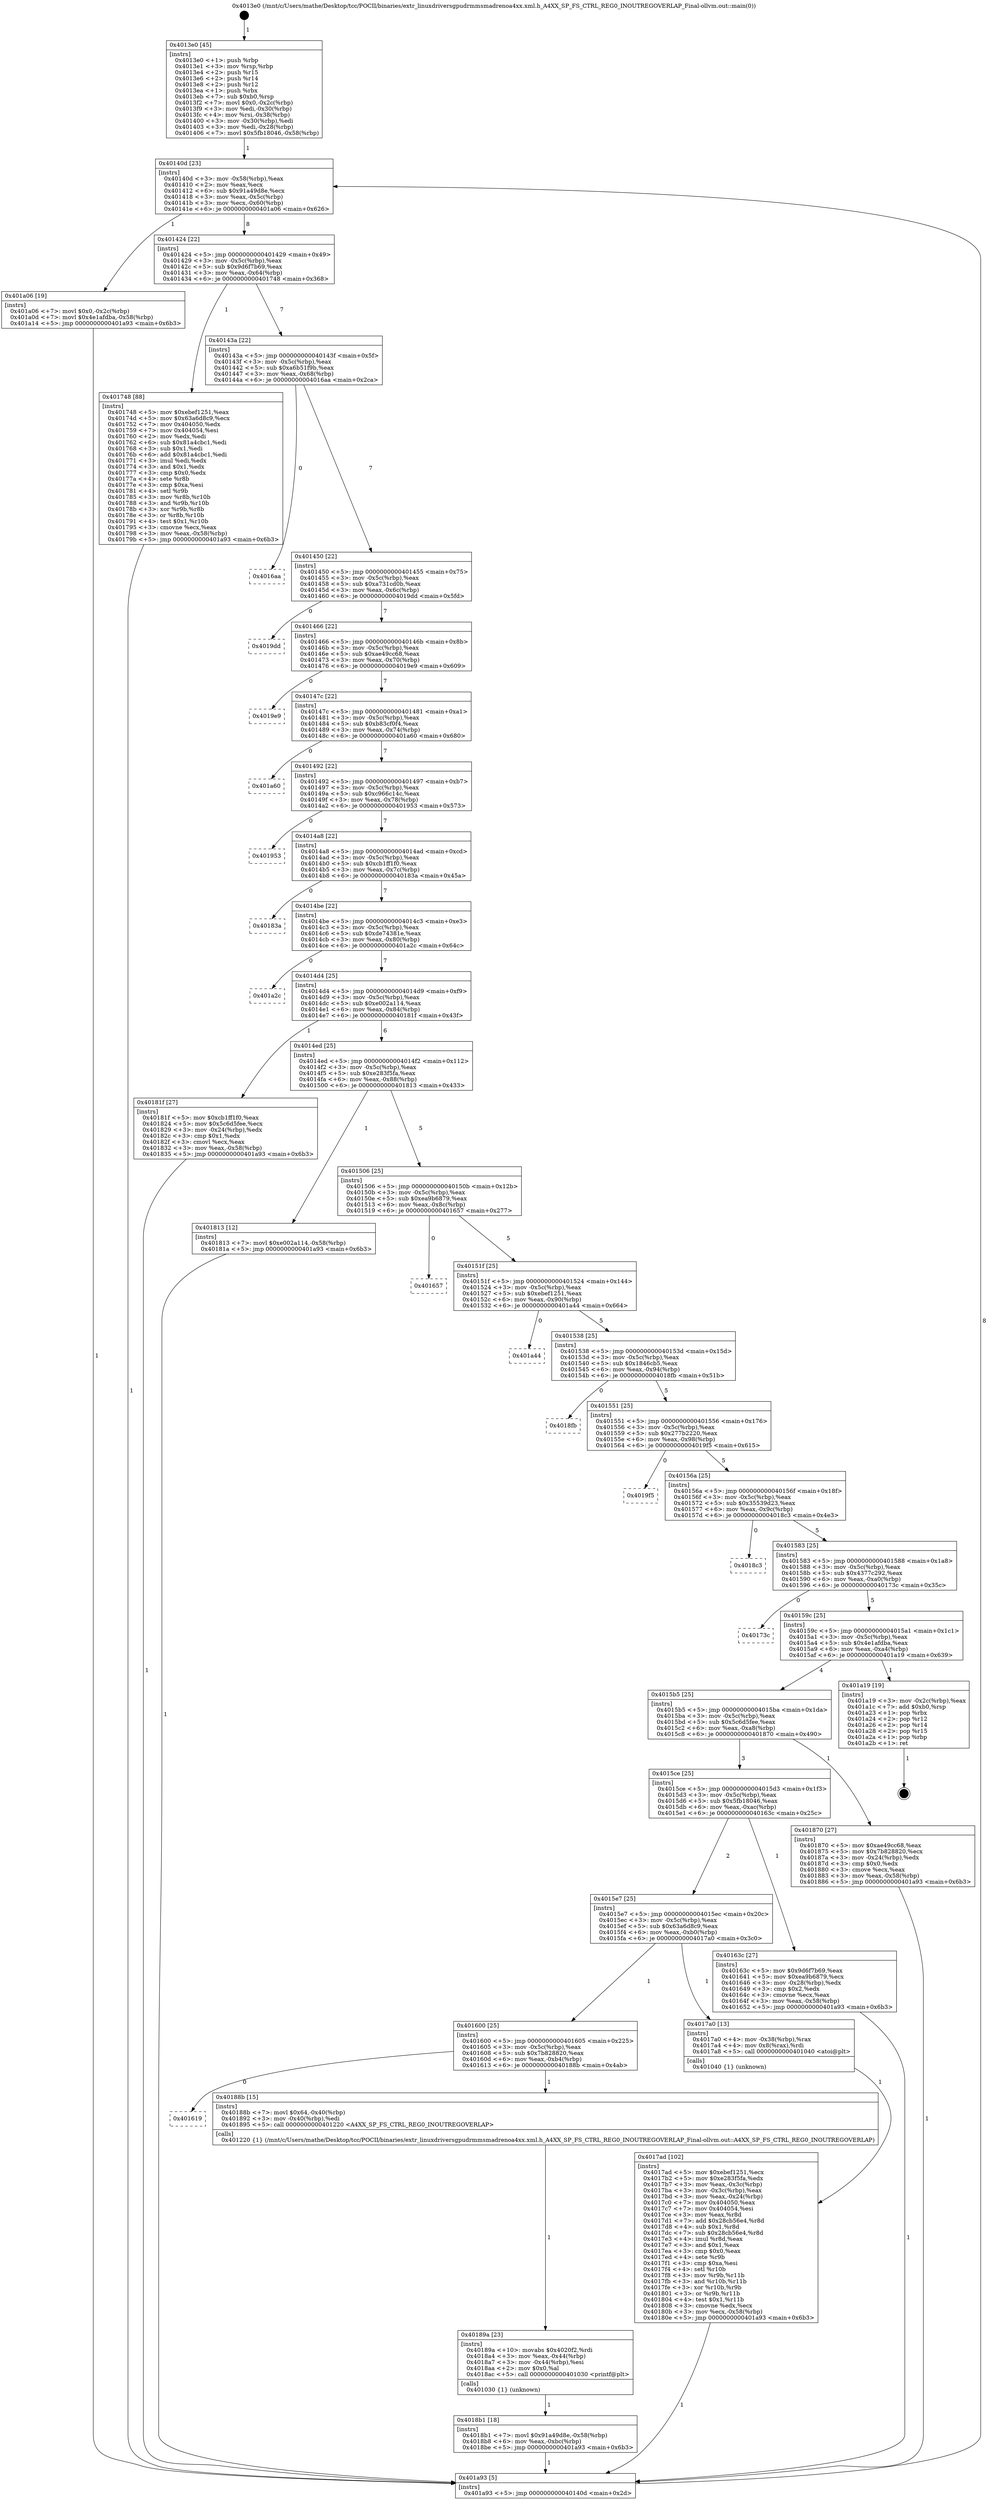 digraph "0x4013e0" {
  label = "0x4013e0 (/mnt/c/Users/mathe/Desktop/tcc/POCII/binaries/extr_linuxdriversgpudrmmsmadrenoa4xx.xml.h_A4XX_SP_FS_CTRL_REG0_INOUTREGOVERLAP_Final-ollvm.out::main(0))"
  labelloc = "t"
  node[shape=record]

  Entry [label="",width=0.3,height=0.3,shape=circle,fillcolor=black,style=filled]
  "0x40140d" [label="{
     0x40140d [23]\l
     | [instrs]\l
     &nbsp;&nbsp;0x40140d \<+3\>: mov -0x58(%rbp),%eax\l
     &nbsp;&nbsp;0x401410 \<+2\>: mov %eax,%ecx\l
     &nbsp;&nbsp;0x401412 \<+6\>: sub $0x91a49d8e,%ecx\l
     &nbsp;&nbsp;0x401418 \<+3\>: mov %eax,-0x5c(%rbp)\l
     &nbsp;&nbsp;0x40141b \<+3\>: mov %ecx,-0x60(%rbp)\l
     &nbsp;&nbsp;0x40141e \<+6\>: je 0000000000401a06 \<main+0x626\>\l
  }"]
  "0x401a06" [label="{
     0x401a06 [19]\l
     | [instrs]\l
     &nbsp;&nbsp;0x401a06 \<+7\>: movl $0x0,-0x2c(%rbp)\l
     &nbsp;&nbsp;0x401a0d \<+7\>: movl $0x4e1afdba,-0x58(%rbp)\l
     &nbsp;&nbsp;0x401a14 \<+5\>: jmp 0000000000401a93 \<main+0x6b3\>\l
  }"]
  "0x401424" [label="{
     0x401424 [22]\l
     | [instrs]\l
     &nbsp;&nbsp;0x401424 \<+5\>: jmp 0000000000401429 \<main+0x49\>\l
     &nbsp;&nbsp;0x401429 \<+3\>: mov -0x5c(%rbp),%eax\l
     &nbsp;&nbsp;0x40142c \<+5\>: sub $0x9d6f7b69,%eax\l
     &nbsp;&nbsp;0x401431 \<+3\>: mov %eax,-0x64(%rbp)\l
     &nbsp;&nbsp;0x401434 \<+6\>: je 0000000000401748 \<main+0x368\>\l
  }"]
  Exit [label="",width=0.3,height=0.3,shape=circle,fillcolor=black,style=filled,peripheries=2]
  "0x401748" [label="{
     0x401748 [88]\l
     | [instrs]\l
     &nbsp;&nbsp;0x401748 \<+5\>: mov $0xebef1251,%eax\l
     &nbsp;&nbsp;0x40174d \<+5\>: mov $0x63a6d8c9,%ecx\l
     &nbsp;&nbsp;0x401752 \<+7\>: mov 0x404050,%edx\l
     &nbsp;&nbsp;0x401759 \<+7\>: mov 0x404054,%esi\l
     &nbsp;&nbsp;0x401760 \<+2\>: mov %edx,%edi\l
     &nbsp;&nbsp;0x401762 \<+6\>: sub $0x81a4cbc1,%edi\l
     &nbsp;&nbsp;0x401768 \<+3\>: sub $0x1,%edi\l
     &nbsp;&nbsp;0x40176b \<+6\>: add $0x81a4cbc1,%edi\l
     &nbsp;&nbsp;0x401771 \<+3\>: imul %edi,%edx\l
     &nbsp;&nbsp;0x401774 \<+3\>: and $0x1,%edx\l
     &nbsp;&nbsp;0x401777 \<+3\>: cmp $0x0,%edx\l
     &nbsp;&nbsp;0x40177a \<+4\>: sete %r8b\l
     &nbsp;&nbsp;0x40177e \<+3\>: cmp $0xa,%esi\l
     &nbsp;&nbsp;0x401781 \<+4\>: setl %r9b\l
     &nbsp;&nbsp;0x401785 \<+3\>: mov %r8b,%r10b\l
     &nbsp;&nbsp;0x401788 \<+3\>: and %r9b,%r10b\l
     &nbsp;&nbsp;0x40178b \<+3\>: xor %r9b,%r8b\l
     &nbsp;&nbsp;0x40178e \<+3\>: or %r8b,%r10b\l
     &nbsp;&nbsp;0x401791 \<+4\>: test $0x1,%r10b\l
     &nbsp;&nbsp;0x401795 \<+3\>: cmovne %ecx,%eax\l
     &nbsp;&nbsp;0x401798 \<+3\>: mov %eax,-0x58(%rbp)\l
     &nbsp;&nbsp;0x40179b \<+5\>: jmp 0000000000401a93 \<main+0x6b3\>\l
  }"]
  "0x40143a" [label="{
     0x40143a [22]\l
     | [instrs]\l
     &nbsp;&nbsp;0x40143a \<+5\>: jmp 000000000040143f \<main+0x5f\>\l
     &nbsp;&nbsp;0x40143f \<+3\>: mov -0x5c(%rbp),%eax\l
     &nbsp;&nbsp;0x401442 \<+5\>: sub $0xa6b51f9b,%eax\l
     &nbsp;&nbsp;0x401447 \<+3\>: mov %eax,-0x68(%rbp)\l
     &nbsp;&nbsp;0x40144a \<+6\>: je 00000000004016aa \<main+0x2ca\>\l
  }"]
  "0x4018b1" [label="{
     0x4018b1 [18]\l
     | [instrs]\l
     &nbsp;&nbsp;0x4018b1 \<+7\>: movl $0x91a49d8e,-0x58(%rbp)\l
     &nbsp;&nbsp;0x4018b8 \<+6\>: mov %eax,-0xbc(%rbp)\l
     &nbsp;&nbsp;0x4018be \<+5\>: jmp 0000000000401a93 \<main+0x6b3\>\l
  }"]
  "0x4016aa" [label="{
     0x4016aa\l
  }", style=dashed]
  "0x401450" [label="{
     0x401450 [22]\l
     | [instrs]\l
     &nbsp;&nbsp;0x401450 \<+5\>: jmp 0000000000401455 \<main+0x75\>\l
     &nbsp;&nbsp;0x401455 \<+3\>: mov -0x5c(%rbp),%eax\l
     &nbsp;&nbsp;0x401458 \<+5\>: sub $0xa731cd0b,%eax\l
     &nbsp;&nbsp;0x40145d \<+3\>: mov %eax,-0x6c(%rbp)\l
     &nbsp;&nbsp;0x401460 \<+6\>: je 00000000004019dd \<main+0x5fd\>\l
  }"]
  "0x40189a" [label="{
     0x40189a [23]\l
     | [instrs]\l
     &nbsp;&nbsp;0x40189a \<+10\>: movabs $0x4020f2,%rdi\l
     &nbsp;&nbsp;0x4018a4 \<+3\>: mov %eax,-0x44(%rbp)\l
     &nbsp;&nbsp;0x4018a7 \<+3\>: mov -0x44(%rbp),%esi\l
     &nbsp;&nbsp;0x4018aa \<+2\>: mov $0x0,%al\l
     &nbsp;&nbsp;0x4018ac \<+5\>: call 0000000000401030 \<printf@plt\>\l
     | [calls]\l
     &nbsp;&nbsp;0x401030 \{1\} (unknown)\l
  }"]
  "0x4019dd" [label="{
     0x4019dd\l
  }", style=dashed]
  "0x401466" [label="{
     0x401466 [22]\l
     | [instrs]\l
     &nbsp;&nbsp;0x401466 \<+5\>: jmp 000000000040146b \<main+0x8b\>\l
     &nbsp;&nbsp;0x40146b \<+3\>: mov -0x5c(%rbp),%eax\l
     &nbsp;&nbsp;0x40146e \<+5\>: sub $0xae49cc68,%eax\l
     &nbsp;&nbsp;0x401473 \<+3\>: mov %eax,-0x70(%rbp)\l
     &nbsp;&nbsp;0x401476 \<+6\>: je 00000000004019e9 \<main+0x609\>\l
  }"]
  "0x401619" [label="{
     0x401619\l
  }", style=dashed]
  "0x4019e9" [label="{
     0x4019e9\l
  }", style=dashed]
  "0x40147c" [label="{
     0x40147c [22]\l
     | [instrs]\l
     &nbsp;&nbsp;0x40147c \<+5\>: jmp 0000000000401481 \<main+0xa1\>\l
     &nbsp;&nbsp;0x401481 \<+3\>: mov -0x5c(%rbp),%eax\l
     &nbsp;&nbsp;0x401484 \<+5\>: sub $0xb83cf0f4,%eax\l
     &nbsp;&nbsp;0x401489 \<+3\>: mov %eax,-0x74(%rbp)\l
     &nbsp;&nbsp;0x40148c \<+6\>: je 0000000000401a60 \<main+0x680\>\l
  }"]
  "0x40188b" [label="{
     0x40188b [15]\l
     | [instrs]\l
     &nbsp;&nbsp;0x40188b \<+7\>: movl $0x64,-0x40(%rbp)\l
     &nbsp;&nbsp;0x401892 \<+3\>: mov -0x40(%rbp),%edi\l
     &nbsp;&nbsp;0x401895 \<+5\>: call 0000000000401220 \<A4XX_SP_FS_CTRL_REG0_INOUTREGOVERLAP\>\l
     | [calls]\l
     &nbsp;&nbsp;0x401220 \{1\} (/mnt/c/Users/mathe/Desktop/tcc/POCII/binaries/extr_linuxdriversgpudrmmsmadrenoa4xx.xml.h_A4XX_SP_FS_CTRL_REG0_INOUTREGOVERLAP_Final-ollvm.out::A4XX_SP_FS_CTRL_REG0_INOUTREGOVERLAP)\l
  }"]
  "0x401a60" [label="{
     0x401a60\l
  }", style=dashed]
  "0x401492" [label="{
     0x401492 [22]\l
     | [instrs]\l
     &nbsp;&nbsp;0x401492 \<+5\>: jmp 0000000000401497 \<main+0xb7\>\l
     &nbsp;&nbsp;0x401497 \<+3\>: mov -0x5c(%rbp),%eax\l
     &nbsp;&nbsp;0x40149a \<+5\>: sub $0xc966c14c,%eax\l
     &nbsp;&nbsp;0x40149f \<+3\>: mov %eax,-0x78(%rbp)\l
     &nbsp;&nbsp;0x4014a2 \<+6\>: je 0000000000401953 \<main+0x573\>\l
  }"]
  "0x4017ad" [label="{
     0x4017ad [102]\l
     | [instrs]\l
     &nbsp;&nbsp;0x4017ad \<+5\>: mov $0xebef1251,%ecx\l
     &nbsp;&nbsp;0x4017b2 \<+5\>: mov $0xe283f5fa,%edx\l
     &nbsp;&nbsp;0x4017b7 \<+3\>: mov %eax,-0x3c(%rbp)\l
     &nbsp;&nbsp;0x4017ba \<+3\>: mov -0x3c(%rbp),%eax\l
     &nbsp;&nbsp;0x4017bd \<+3\>: mov %eax,-0x24(%rbp)\l
     &nbsp;&nbsp;0x4017c0 \<+7\>: mov 0x404050,%eax\l
     &nbsp;&nbsp;0x4017c7 \<+7\>: mov 0x404054,%esi\l
     &nbsp;&nbsp;0x4017ce \<+3\>: mov %eax,%r8d\l
     &nbsp;&nbsp;0x4017d1 \<+7\>: add $0x28cb56e4,%r8d\l
     &nbsp;&nbsp;0x4017d8 \<+4\>: sub $0x1,%r8d\l
     &nbsp;&nbsp;0x4017dc \<+7\>: sub $0x28cb56e4,%r8d\l
     &nbsp;&nbsp;0x4017e3 \<+4\>: imul %r8d,%eax\l
     &nbsp;&nbsp;0x4017e7 \<+3\>: and $0x1,%eax\l
     &nbsp;&nbsp;0x4017ea \<+3\>: cmp $0x0,%eax\l
     &nbsp;&nbsp;0x4017ed \<+4\>: sete %r9b\l
     &nbsp;&nbsp;0x4017f1 \<+3\>: cmp $0xa,%esi\l
     &nbsp;&nbsp;0x4017f4 \<+4\>: setl %r10b\l
     &nbsp;&nbsp;0x4017f8 \<+3\>: mov %r9b,%r11b\l
     &nbsp;&nbsp;0x4017fb \<+3\>: and %r10b,%r11b\l
     &nbsp;&nbsp;0x4017fe \<+3\>: xor %r10b,%r9b\l
     &nbsp;&nbsp;0x401801 \<+3\>: or %r9b,%r11b\l
     &nbsp;&nbsp;0x401804 \<+4\>: test $0x1,%r11b\l
     &nbsp;&nbsp;0x401808 \<+3\>: cmovne %edx,%ecx\l
     &nbsp;&nbsp;0x40180b \<+3\>: mov %ecx,-0x58(%rbp)\l
     &nbsp;&nbsp;0x40180e \<+5\>: jmp 0000000000401a93 \<main+0x6b3\>\l
  }"]
  "0x401953" [label="{
     0x401953\l
  }", style=dashed]
  "0x4014a8" [label="{
     0x4014a8 [22]\l
     | [instrs]\l
     &nbsp;&nbsp;0x4014a8 \<+5\>: jmp 00000000004014ad \<main+0xcd\>\l
     &nbsp;&nbsp;0x4014ad \<+3\>: mov -0x5c(%rbp),%eax\l
     &nbsp;&nbsp;0x4014b0 \<+5\>: sub $0xcb1ff1f0,%eax\l
     &nbsp;&nbsp;0x4014b5 \<+3\>: mov %eax,-0x7c(%rbp)\l
     &nbsp;&nbsp;0x4014b8 \<+6\>: je 000000000040183a \<main+0x45a\>\l
  }"]
  "0x401600" [label="{
     0x401600 [25]\l
     | [instrs]\l
     &nbsp;&nbsp;0x401600 \<+5\>: jmp 0000000000401605 \<main+0x225\>\l
     &nbsp;&nbsp;0x401605 \<+3\>: mov -0x5c(%rbp),%eax\l
     &nbsp;&nbsp;0x401608 \<+5\>: sub $0x7b828820,%eax\l
     &nbsp;&nbsp;0x40160d \<+6\>: mov %eax,-0xb4(%rbp)\l
     &nbsp;&nbsp;0x401613 \<+6\>: je 000000000040188b \<main+0x4ab\>\l
  }"]
  "0x40183a" [label="{
     0x40183a\l
  }", style=dashed]
  "0x4014be" [label="{
     0x4014be [22]\l
     | [instrs]\l
     &nbsp;&nbsp;0x4014be \<+5\>: jmp 00000000004014c3 \<main+0xe3\>\l
     &nbsp;&nbsp;0x4014c3 \<+3\>: mov -0x5c(%rbp),%eax\l
     &nbsp;&nbsp;0x4014c6 \<+5\>: sub $0xde74381e,%eax\l
     &nbsp;&nbsp;0x4014cb \<+3\>: mov %eax,-0x80(%rbp)\l
     &nbsp;&nbsp;0x4014ce \<+6\>: je 0000000000401a2c \<main+0x64c\>\l
  }"]
  "0x4017a0" [label="{
     0x4017a0 [13]\l
     | [instrs]\l
     &nbsp;&nbsp;0x4017a0 \<+4\>: mov -0x38(%rbp),%rax\l
     &nbsp;&nbsp;0x4017a4 \<+4\>: mov 0x8(%rax),%rdi\l
     &nbsp;&nbsp;0x4017a8 \<+5\>: call 0000000000401040 \<atoi@plt\>\l
     | [calls]\l
     &nbsp;&nbsp;0x401040 \{1\} (unknown)\l
  }"]
  "0x401a2c" [label="{
     0x401a2c\l
  }", style=dashed]
  "0x4014d4" [label="{
     0x4014d4 [25]\l
     | [instrs]\l
     &nbsp;&nbsp;0x4014d4 \<+5\>: jmp 00000000004014d9 \<main+0xf9\>\l
     &nbsp;&nbsp;0x4014d9 \<+3\>: mov -0x5c(%rbp),%eax\l
     &nbsp;&nbsp;0x4014dc \<+5\>: sub $0xe002a114,%eax\l
     &nbsp;&nbsp;0x4014e1 \<+6\>: mov %eax,-0x84(%rbp)\l
     &nbsp;&nbsp;0x4014e7 \<+6\>: je 000000000040181f \<main+0x43f\>\l
  }"]
  "0x4013e0" [label="{
     0x4013e0 [45]\l
     | [instrs]\l
     &nbsp;&nbsp;0x4013e0 \<+1\>: push %rbp\l
     &nbsp;&nbsp;0x4013e1 \<+3\>: mov %rsp,%rbp\l
     &nbsp;&nbsp;0x4013e4 \<+2\>: push %r15\l
     &nbsp;&nbsp;0x4013e6 \<+2\>: push %r14\l
     &nbsp;&nbsp;0x4013e8 \<+2\>: push %r12\l
     &nbsp;&nbsp;0x4013ea \<+1\>: push %rbx\l
     &nbsp;&nbsp;0x4013eb \<+7\>: sub $0xb0,%rsp\l
     &nbsp;&nbsp;0x4013f2 \<+7\>: movl $0x0,-0x2c(%rbp)\l
     &nbsp;&nbsp;0x4013f9 \<+3\>: mov %edi,-0x30(%rbp)\l
     &nbsp;&nbsp;0x4013fc \<+4\>: mov %rsi,-0x38(%rbp)\l
     &nbsp;&nbsp;0x401400 \<+3\>: mov -0x30(%rbp),%edi\l
     &nbsp;&nbsp;0x401403 \<+3\>: mov %edi,-0x28(%rbp)\l
     &nbsp;&nbsp;0x401406 \<+7\>: movl $0x5fb18046,-0x58(%rbp)\l
  }"]
  "0x40181f" [label="{
     0x40181f [27]\l
     | [instrs]\l
     &nbsp;&nbsp;0x40181f \<+5\>: mov $0xcb1ff1f0,%eax\l
     &nbsp;&nbsp;0x401824 \<+5\>: mov $0x5c6d5fee,%ecx\l
     &nbsp;&nbsp;0x401829 \<+3\>: mov -0x24(%rbp),%edx\l
     &nbsp;&nbsp;0x40182c \<+3\>: cmp $0x1,%edx\l
     &nbsp;&nbsp;0x40182f \<+3\>: cmovl %ecx,%eax\l
     &nbsp;&nbsp;0x401832 \<+3\>: mov %eax,-0x58(%rbp)\l
     &nbsp;&nbsp;0x401835 \<+5\>: jmp 0000000000401a93 \<main+0x6b3\>\l
  }"]
  "0x4014ed" [label="{
     0x4014ed [25]\l
     | [instrs]\l
     &nbsp;&nbsp;0x4014ed \<+5\>: jmp 00000000004014f2 \<main+0x112\>\l
     &nbsp;&nbsp;0x4014f2 \<+3\>: mov -0x5c(%rbp),%eax\l
     &nbsp;&nbsp;0x4014f5 \<+5\>: sub $0xe283f5fa,%eax\l
     &nbsp;&nbsp;0x4014fa \<+6\>: mov %eax,-0x88(%rbp)\l
     &nbsp;&nbsp;0x401500 \<+6\>: je 0000000000401813 \<main+0x433\>\l
  }"]
  "0x401a93" [label="{
     0x401a93 [5]\l
     | [instrs]\l
     &nbsp;&nbsp;0x401a93 \<+5\>: jmp 000000000040140d \<main+0x2d\>\l
  }"]
  "0x401813" [label="{
     0x401813 [12]\l
     | [instrs]\l
     &nbsp;&nbsp;0x401813 \<+7\>: movl $0xe002a114,-0x58(%rbp)\l
     &nbsp;&nbsp;0x40181a \<+5\>: jmp 0000000000401a93 \<main+0x6b3\>\l
  }"]
  "0x401506" [label="{
     0x401506 [25]\l
     | [instrs]\l
     &nbsp;&nbsp;0x401506 \<+5\>: jmp 000000000040150b \<main+0x12b\>\l
     &nbsp;&nbsp;0x40150b \<+3\>: mov -0x5c(%rbp),%eax\l
     &nbsp;&nbsp;0x40150e \<+5\>: sub $0xea9b6879,%eax\l
     &nbsp;&nbsp;0x401513 \<+6\>: mov %eax,-0x8c(%rbp)\l
     &nbsp;&nbsp;0x401519 \<+6\>: je 0000000000401657 \<main+0x277\>\l
  }"]
  "0x4015e7" [label="{
     0x4015e7 [25]\l
     | [instrs]\l
     &nbsp;&nbsp;0x4015e7 \<+5\>: jmp 00000000004015ec \<main+0x20c\>\l
     &nbsp;&nbsp;0x4015ec \<+3\>: mov -0x5c(%rbp),%eax\l
     &nbsp;&nbsp;0x4015ef \<+5\>: sub $0x63a6d8c9,%eax\l
     &nbsp;&nbsp;0x4015f4 \<+6\>: mov %eax,-0xb0(%rbp)\l
     &nbsp;&nbsp;0x4015fa \<+6\>: je 00000000004017a0 \<main+0x3c0\>\l
  }"]
  "0x401657" [label="{
     0x401657\l
  }", style=dashed]
  "0x40151f" [label="{
     0x40151f [25]\l
     | [instrs]\l
     &nbsp;&nbsp;0x40151f \<+5\>: jmp 0000000000401524 \<main+0x144\>\l
     &nbsp;&nbsp;0x401524 \<+3\>: mov -0x5c(%rbp),%eax\l
     &nbsp;&nbsp;0x401527 \<+5\>: sub $0xebef1251,%eax\l
     &nbsp;&nbsp;0x40152c \<+6\>: mov %eax,-0x90(%rbp)\l
     &nbsp;&nbsp;0x401532 \<+6\>: je 0000000000401a44 \<main+0x664\>\l
  }"]
  "0x40163c" [label="{
     0x40163c [27]\l
     | [instrs]\l
     &nbsp;&nbsp;0x40163c \<+5\>: mov $0x9d6f7b69,%eax\l
     &nbsp;&nbsp;0x401641 \<+5\>: mov $0xea9b6879,%ecx\l
     &nbsp;&nbsp;0x401646 \<+3\>: mov -0x28(%rbp),%edx\l
     &nbsp;&nbsp;0x401649 \<+3\>: cmp $0x2,%edx\l
     &nbsp;&nbsp;0x40164c \<+3\>: cmovne %ecx,%eax\l
     &nbsp;&nbsp;0x40164f \<+3\>: mov %eax,-0x58(%rbp)\l
     &nbsp;&nbsp;0x401652 \<+5\>: jmp 0000000000401a93 \<main+0x6b3\>\l
  }"]
  "0x401a44" [label="{
     0x401a44\l
  }", style=dashed]
  "0x401538" [label="{
     0x401538 [25]\l
     | [instrs]\l
     &nbsp;&nbsp;0x401538 \<+5\>: jmp 000000000040153d \<main+0x15d\>\l
     &nbsp;&nbsp;0x40153d \<+3\>: mov -0x5c(%rbp),%eax\l
     &nbsp;&nbsp;0x401540 \<+5\>: sub $0x1846cb5,%eax\l
     &nbsp;&nbsp;0x401545 \<+6\>: mov %eax,-0x94(%rbp)\l
     &nbsp;&nbsp;0x40154b \<+6\>: je 00000000004018fb \<main+0x51b\>\l
  }"]
  "0x4015ce" [label="{
     0x4015ce [25]\l
     | [instrs]\l
     &nbsp;&nbsp;0x4015ce \<+5\>: jmp 00000000004015d3 \<main+0x1f3\>\l
     &nbsp;&nbsp;0x4015d3 \<+3\>: mov -0x5c(%rbp),%eax\l
     &nbsp;&nbsp;0x4015d6 \<+5\>: sub $0x5fb18046,%eax\l
     &nbsp;&nbsp;0x4015db \<+6\>: mov %eax,-0xac(%rbp)\l
     &nbsp;&nbsp;0x4015e1 \<+6\>: je 000000000040163c \<main+0x25c\>\l
  }"]
  "0x4018fb" [label="{
     0x4018fb\l
  }", style=dashed]
  "0x401551" [label="{
     0x401551 [25]\l
     | [instrs]\l
     &nbsp;&nbsp;0x401551 \<+5\>: jmp 0000000000401556 \<main+0x176\>\l
     &nbsp;&nbsp;0x401556 \<+3\>: mov -0x5c(%rbp),%eax\l
     &nbsp;&nbsp;0x401559 \<+5\>: sub $0x277b2220,%eax\l
     &nbsp;&nbsp;0x40155e \<+6\>: mov %eax,-0x98(%rbp)\l
     &nbsp;&nbsp;0x401564 \<+6\>: je 00000000004019f5 \<main+0x615\>\l
  }"]
  "0x401870" [label="{
     0x401870 [27]\l
     | [instrs]\l
     &nbsp;&nbsp;0x401870 \<+5\>: mov $0xae49cc68,%eax\l
     &nbsp;&nbsp;0x401875 \<+5\>: mov $0x7b828820,%ecx\l
     &nbsp;&nbsp;0x40187a \<+3\>: mov -0x24(%rbp),%edx\l
     &nbsp;&nbsp;0x40187d \<+3\>: cmp $0x0,%edx\l
     &nbsp;&nbsp;0x401880 \<+3\>: cmove %ecx,%eax\l
     &nbsp;&nbsp;0x401883 \<+3\>: mov %eax,-0x58(%rbp)\l
     &nbsp;&nbsp;0x401886 \<+5\>: jmp 0000000000401a93 \<main+0x6b3\>\l
  }"]
  "0x4019f5" [label="{
     0x4019f5\l
  }", style=dashed]
  "0x40156a" [label="{
     0x40156a [25]\l
     | [instrs]\l
     &nbsp;&nbsp;0x40156a \<+5\>: jmp 000000000040156f \<main+0x18f\>\l
     &nbsp;&nbsp;0x40156f \<+3\>: mov -0x5c(%rbp),%eax\l
     &nbsp;&nbsp;0x401572 \<+5\>: sub $0x35539d23,%eax\l
     &nbsp;&nbsp;0x401577 \<+6\>: mov %eax,-0x9c(%rbp)\l
     &nbsp;&nbsp;0x40157d \<+6\>: je 00000000004018c3 \<main+0x4e3\>\l
  }"]
  "0x4015b5" [label="{
     0x4015b5 [25]\l
     | [instrs]\l
     &nbsp;&nbsp;0x4015b5 \<+5\>: jmp 00000000004015ba \<main+0x1da\>\l
     &nbsp;&nbsp;0x4015ba \<+3\>: mov -0x5c(%rbp),%eax\l
     &nbsp;&nbsp;0x4015bd \<+5\>: sub $0x5c6d5fee,%eax\l
     &nbsp;&nbsp;0x4015c2 \<+6\>: mov %eax,-0xa8(%rbp)\l
     &nbsp;&nbsp;0x4015c8 \<+6\>: je 0000000000401870 \<main+0x490\>\l
  }"]
  "0x4018c3" [label="{
     0x4018c3\l
  }", style=dashed]
  "0x401583" [label="{
     0x401583 [25]\l
     | [instrs]\l
     &nbsp;&nbsp;0x401583 \<+5\>: jmp 0000000000401588 \<main+0x1a8\>\l
     &nbsp;&nbsp;0x401588 \<+3\>: mov -0x5c(%rbp),%eax\l
     &nbsp;&nbsp;0x40158b \<+5\>: sub $0x4377c292,%eax\l
     &nbsp;&nbsp;0x401590 \<+6\>: mov %eax,-0xa0(%rbp)\l
     &nbsp;&nbsp;0x401596 \<+6\>: je 000000000040173c \<main+0x35c\>\l
  }"]
  "0x401a19" [label="{
     0x401a19 [19]\l
     | [instrs]\l
     &nbsp;&nbsp;0x401a19 \<+3\>: mov -0x2c(%rbp),%eax\l
     &nbsp;&nbsp;0x401a1c \<+7\>: add $0xb0,%rsp\l
     &nbsp;&nbsp;0x401a23 \<+1\>: pop %rbx\l
     &nbsp;&nbsp;0x401a24 \<+2\>: pop %r12\l
     &nbsp;&nbsp;0x401a26 \<+2\>: pop %r14\l
     &nbsp;&nbsp;0x401a28 \<+2\>: pop %r15\l
     &nbsp;&nbsp;0x401a2a \<+1\>: pop %rbp\l
     &nbsp;&nbsp;0x401a2b \<+1\>: ret\l
  }"]
  "0x40173c" [label="{
     0x40173c\l
  }", style=dashed]
  "0x40159c" [label="{
     0x40159c [25]\l
     | [instrs]\l
     &nbsp;&nbsp;0x40159c \<+5\>: jmp 00000000004015a1 \<main+0x1c1\>\l
     &nbsp;&nbsp;0x4015a1 \<+3\>: mov -0x5c(%rbp),%eax\l
     &nbsp;&nbsp;0x4015a4 \<+5\>: sub $0x4e1afdba,%eax\l
     &nbsp;&nbsp;0x4015a9 \<+6\>: mov %eax,-0xa4(%rbp)\l
     &nbsp;&nbsp;0x4015af \<+6\>: je 0000000000401a19 \<main+0x639\>\l
  }"]
  Entry -> "0x4013e0" [label=" 1"]
  "0x40140d" -> "0x401a06" [label=" 1"]
  "0x40140d" -> "0x401424" [label=" 8"]
  "0x401a19" -> Exit [label=" 1"]
  "0x401424" -> "0x401748" [label=" 1"]
  "0x401424" -> "0x40143a" [label=" 7"]
  "0x401a06" -> "0x401a93" [label=" 1"]
  "0x40143a" -> "0x4016aa" [label=" 0"]
  "0x40143a" -> "0x401450" [label=" 7"]
  "0x4018b1" -> "0x401a93" [label=" 1"]
  "0x401450" -> "0x4019dd" [label=" 0"]
  "0x401450" -> "0x401466" [label=" 7"]
  "0x40189a" -> "0x4018b1" [label=" 1"]
  "0x401466" -> "0x4019e9" [label=" 0"]
  "0x401466" -> "0x40147c" [label=" 7"]
  "0x40188b" -> "0x40189a" [label=" 1"]
  "0x40147c" -> "0x401a60" [label=" 0"]
  "0x40147c" -> "0x401492" [label=" 7"]
  "0x401600" -> "0x401619" [label=" 0"]
  "0x401492" -> "0x401953" [label=" 0"]
  "0x401492" -> "0x4014a8" [label=" 7"]
  "0x401600" -> "0x40188b" [label=" 1"]
  "0x4014a8" -> "0x40183a" [label=" 0"]
  "0x4014a8" -> "0x4014be" [label=" 7"]
  "0x401870" -> "0x401a93" [label=" 1"]
  "0x4014be" -> "0x401a2c" [label=" 0"]
  "0x4014be" -> "0x4014d4" [label=" 7"]
  "0x40181f" -> "0x401a93" [label=" 1"]
  "0x4014d4" -> "0x40181f" [label=" 1"]
  "0x4014d4" -> "0x4014ed" [label=" 6"]
  "0x4017ad" -> "0x401a93" [label=" 1"]
  "0x4014ed" -> "0x401813" [label=" 1"]
  "0x4014ed" -> "0x401506" [label=" 5"]
  "0x4017a0" -> "0x4017ad" [label=" 1"]
  "0x401506" -> "0x401657" [label=" 0"]
  "0x401506" -> "0x40151f" [label=" 5"]
  "0x4015e7" -> "0x401600" [label=" 1"]
  "0x40151f" -> "0x401a44" [label=" 0"]
  "0x40151f" -> "0x401538" [label=" 5"]
  "0x4015e7" -> "0x4017a0" [label=" 1"]
  "0x401538" -> "0x4018fb" [label=" 0"]
  "0x401538" -> "0x401551" [label=" 5"]
  "0x401748" -> "0x401a93" [label=" 1"]
  "0x401551" -> "0x4019f5" [label=" 0"]
  "0x401551" -> "0x40156a" [label=" 5"]
  "0x401a93" -> "0x40140d" [label=" 8"]
  "0x40156a" -> "0x4018c3" [label=" 0"]
  "0x40156a" -> "0x401583" [label=" 5"]
  "0x40163c" -> "0x401a93" [label=" 1"]
  "0x401583" -> "0x40173c" [label=" 0"]
  "0x401583" -> "0x40159c" [label=" 5"]
  "0x4015ce" -> "0x4015e7" [label=" 2"]
  "0x40159c" -> "0x401a19" [label=" 1"]
  "0x40159c" -> "0x4015b5" [label=" 4"]
  "0x4013e0" -> "0x40140d" [label=" 1"]
  "0x4015b5" -> "0x401870" [label=" 1"]
  "0x4015b5" -> "0x4015ce" [label=" 3"]
  "0x401813" -> "0x401a93" [label=" 1"]
  "0x4015ce" -> "0x40163c" [label=" 1"]
}
